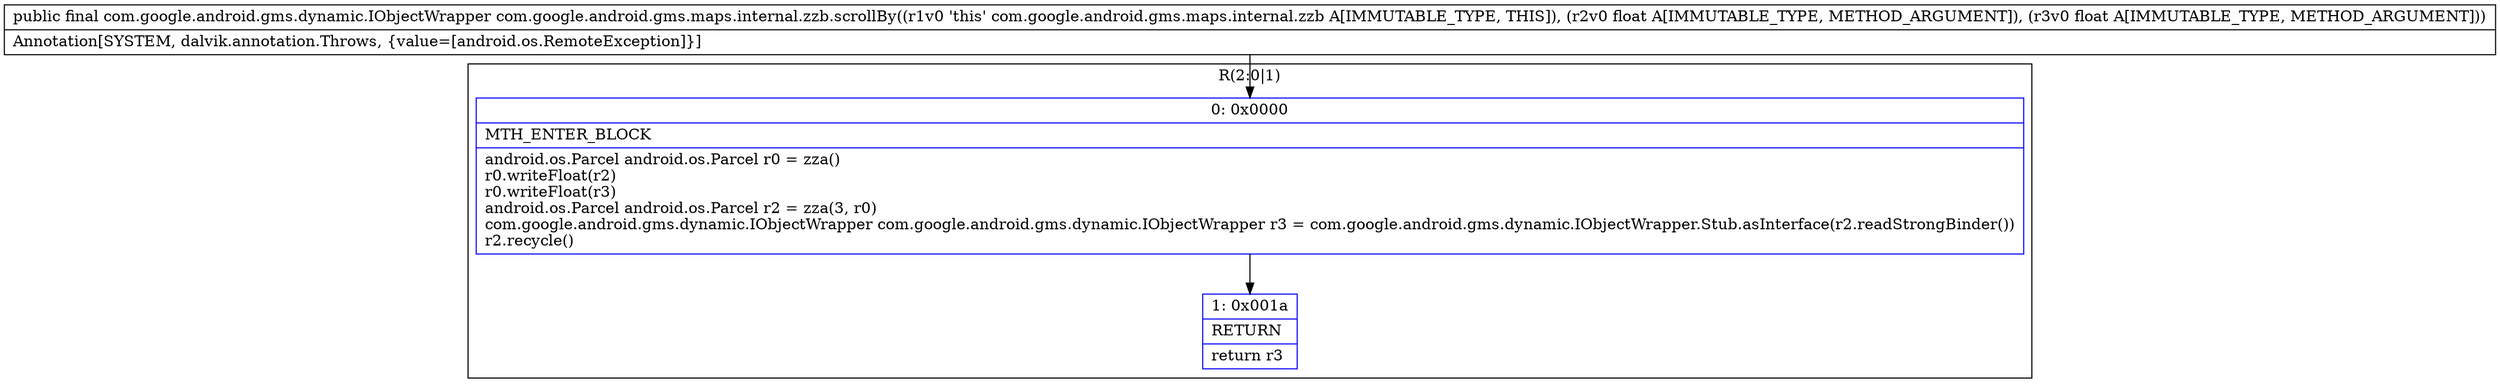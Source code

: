 digraph "CFG forcom.google.android.gms.maps.internal.zzb.scrollBy(FF)Lcom\/google\/android\/gms\/dynamic\/IObjectWrapper;" {
subgraph cluster_Region_557567911 {
label = "R(2:0|1)";
node [shape=record,color=blue];
Node_0 [shape=record,label="{0\:\ 0x0000|MTH_ENTER_BLOCK\l|android.os.Parcel android.os.Parcel r0 = zza()\lr0.writeFloat(r2)\lr0.writeFloat(r3)\landroid.os.Parcel android.os.Parcel r2 = zza(3, r0)\lcom.google.android.gms.dynamic.IObjectWrapper com.google.android.gms.dynamic.IObjectWrapper r3 = com.google.android.gms.dynamic.IObjectWrapper.Stub.asInterface(r2.readStrongBinder())\lr2.recycle()\l}"];
Node_1 [shape=record,label="{1\:\ 0x001a|RETURN\l|return r3\l}"];
}
MethodNode[shape=record,label="{public final com.google.android.gms.dynamic.IObjectWrapper com.google.android.gms.maps.internal.zzb.scrollBy((r1v0 'this' com.google.android.gms.maps.internal.zzb A[IMMUTABLE_TYPE, THIS]), (r2v0 float A[IMMUTABLE_TYPE, METHOD_ARGUMENT]), (r3v0 float A[IMMUTABLE_TYPE, METHOD_ARGUMENT]))  | Annotation[SYSTEM, dalvik.annotation.Throws, \{value=[android.os.RemoteException]\}]\l}"];
MethodNode -> Node_0;
Node_0 -> Node_1;
}

